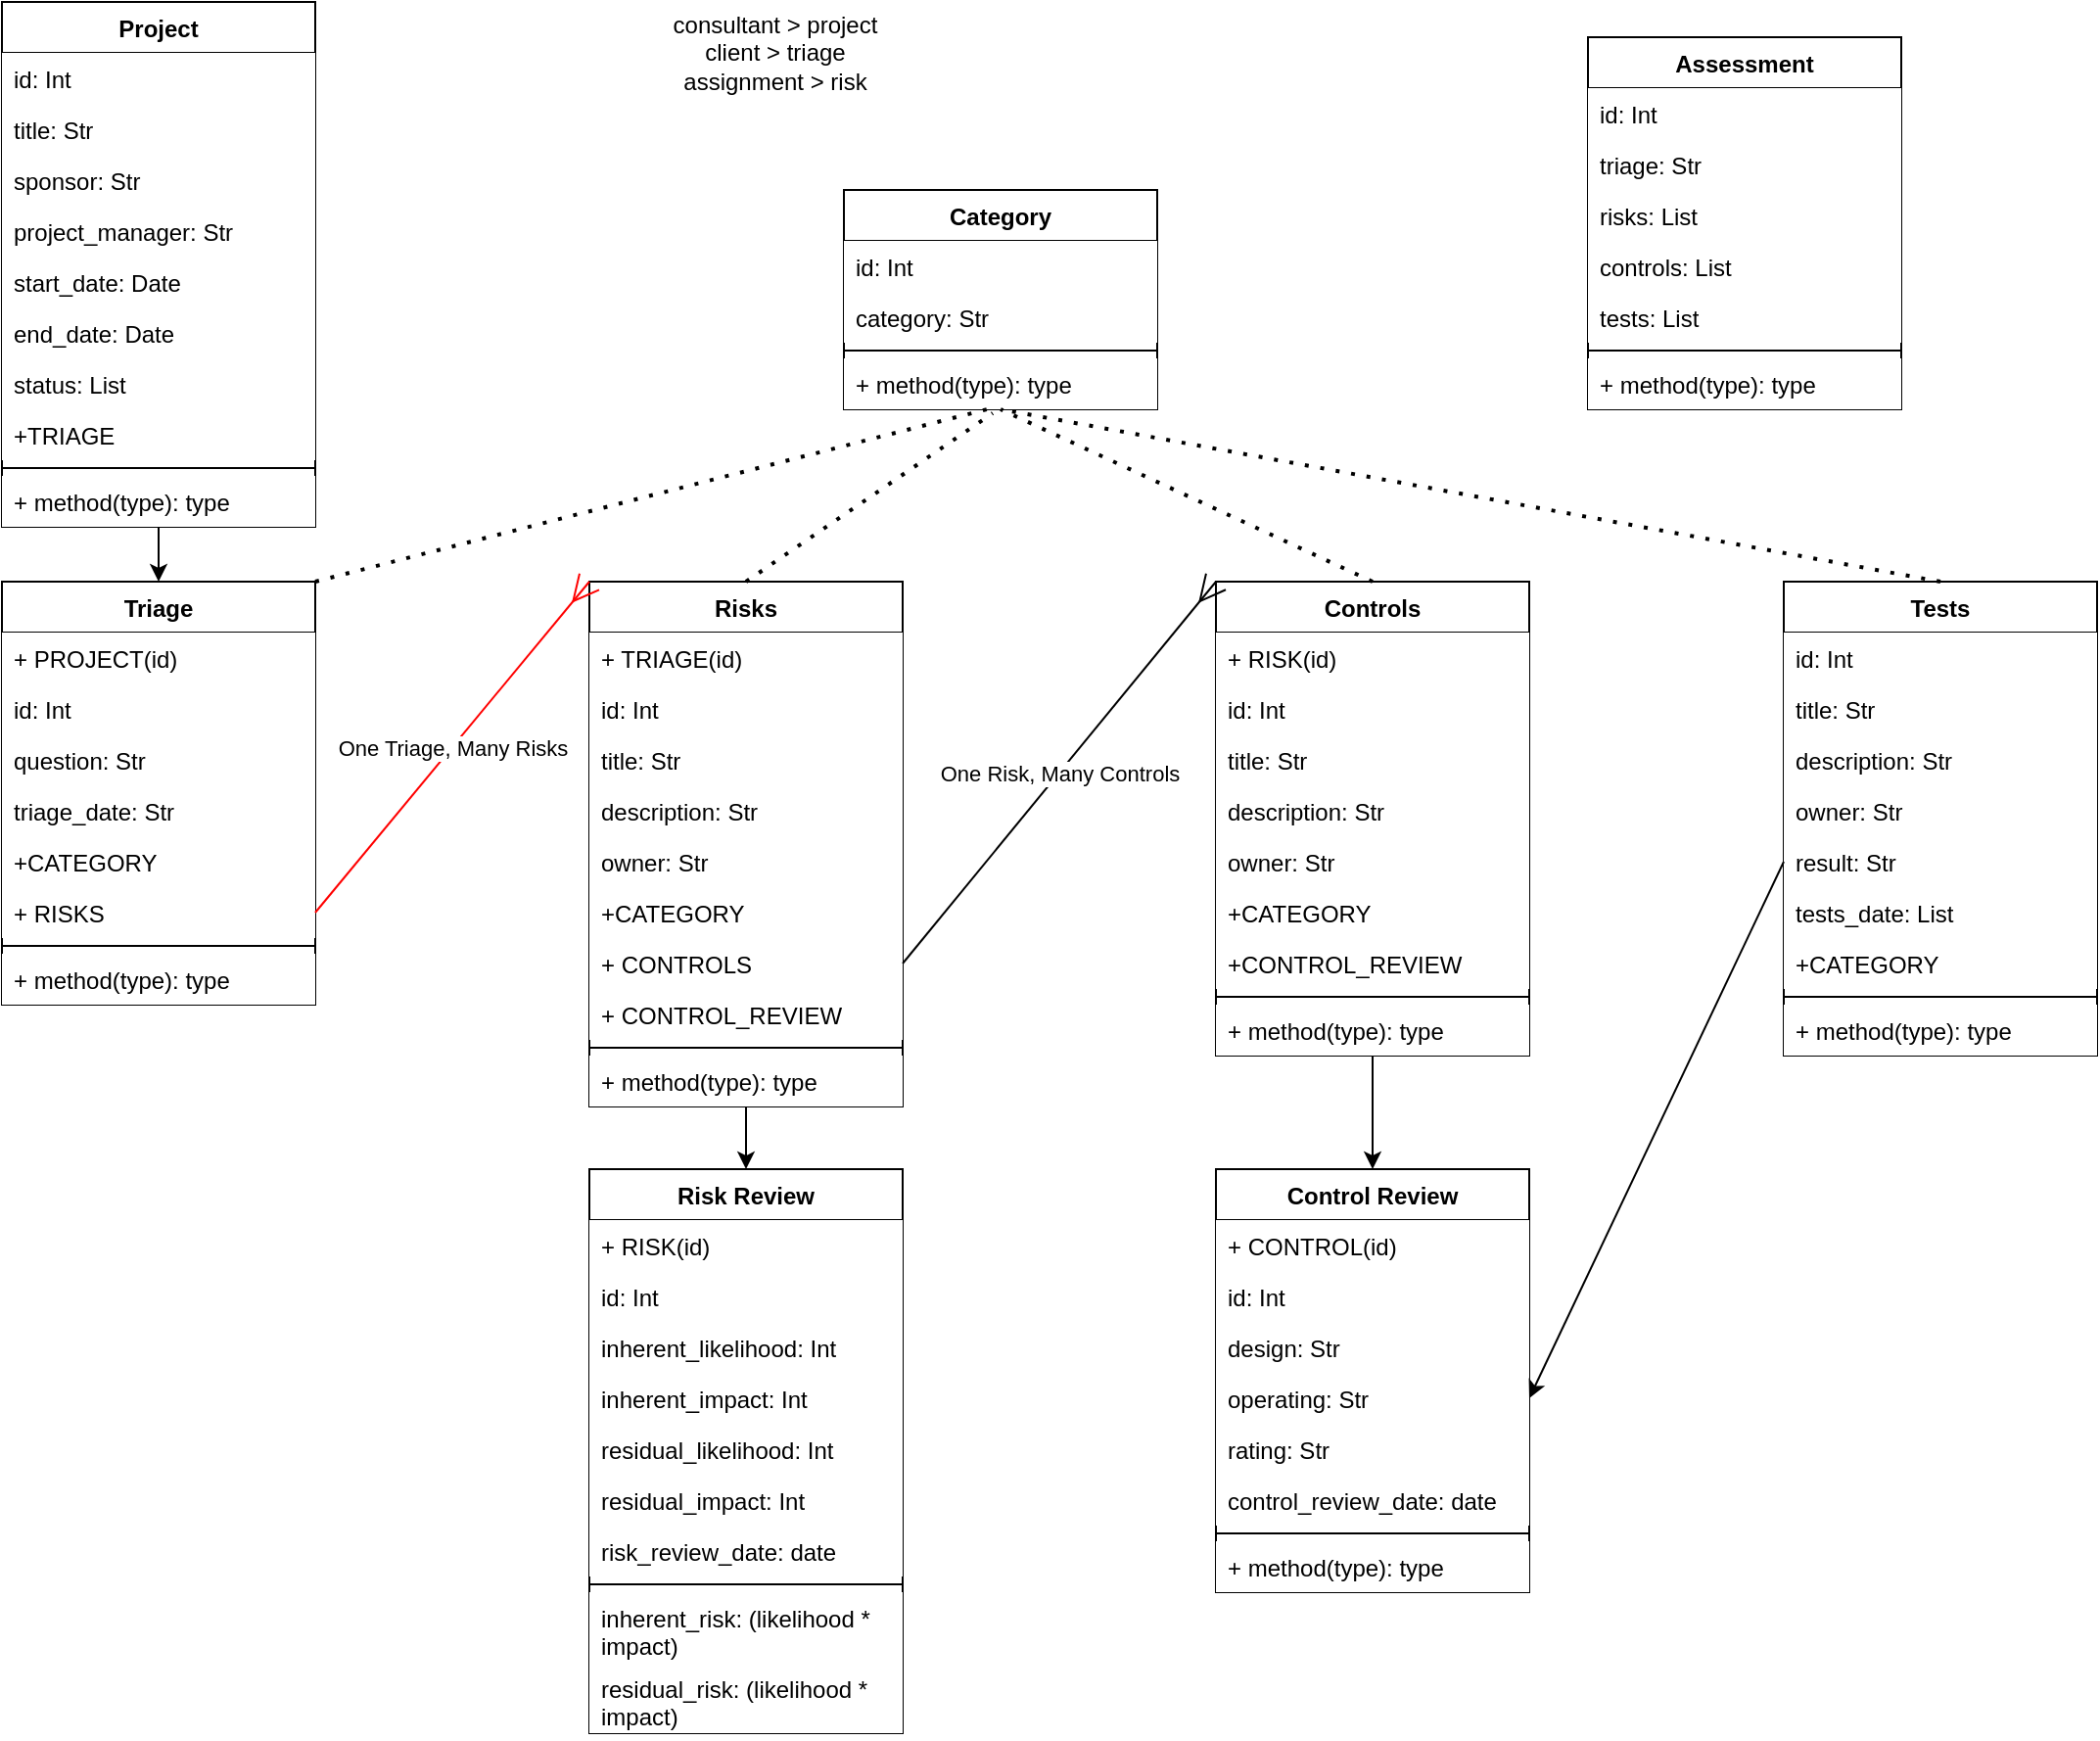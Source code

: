 <mxfile version="14.5.7" type="device" pages="2"><diagram id="C5RBs43oDa-KdzZeNtuy" name="Classes"><mxGraphModel dx="1186" dy="589" grid="1" gridSize="10" guides="1" tooltips="1" connect="1" arrows="1" fold="1" page="1" pageScale="1" pageWidth="1654" pageHeight="1169" math="0" shadow="0"><root><mxCell id="WIyWlLk6GJQsqaUBKTNV-0"/><mxCell id="WIyWlLk6GJQsqaUBKTNV-1" parent="WIyWlLk6GJQsqaUBKTNV-0"/><mxCell id="IMamiha-VzZ4rzKciXPB-0" value="Project" style="swimlane;fontStyle=1;align=center;verticalAlign=top;childLayout=stackLayout;horizontal=1;startSize=26;horizontalStack=0;resizeParent=1;resizeParentMax=0;resizeLast=0;collapsible=1;marginBottom=0;fillColor=#FFFFFF;" parent="WIyWlLk6GJQsqaUBKTNV-1" vertex="1"><mxGeometry x="60" y="24" width="160" height="268" as="geometry"/></mxCell><mxCell id="IMamiha-VzZ4rzKciXPB-31" value="id: Int" style="text;strokeColor=none;fillColor=#FFFFFF;align=left;verticalAlign=top;spacingLeft=4;spacingRight=4;overflow=hidden;rotatable=0;points=[[0,0.5],[1,0.5]];portConstraint=eastwest;" parent="IMamiha-VzZ4rzKciXPB-0" vertex="1"><mxGeometry y="26" width="160" height="26" as="geometry"/></mxCell><mxCell id="IMamiha-VzZ4rzKciXPB-1" value="title: Str" style="text;strokeColor=none;fillColor=#FFFFFF;align=left;verticalAlign=top;spacingLeft=4;spacingRight=4;overflow=hidden;rotatable=0;points=[[0,0.5],[1,0.5]];portConstraint=eastwest;" parent="IMamiha-VzZ4rzKciXPB-0" vertex="1"><mxGeometry y="52" width="160" height="26" as="geometry"/></mxCell><mxCell id="IMamiha-VzZ4rzKciXPB-26" value="sponsor: Str" style="text;strokeColor=none;fillColor=#FFFFFF;align=left;verticalAlign=top;spacingLeft=4;spacingRight=4;overflow=hidden;rotatable=0;points=[[0,0.5],[1,0.5]];portConstraint=eastwest;" parent="IMamiha-VzZ4rzKciXPB-0" vertex="1"><mxGeometry y="78" width="160" height="26" as="geometry"/></mxCell><mxCell id="IMamiha-VzZ4rzKciXPB-27" value="project_manager: Str" style="text;strokeColor=none;fillColor=#FFFFFF;align=left;verticalAlign=top;spacingLeft=4;spacingRight=4;overflow=hidden;rotatable=0;points=[[0,0.5],[1,0.5]];portConstraint=eastwest;" parent="IMamiha-VzZ4rzKciXPB-0" vertex="1"><mxGeometry y="104" width="160" height="26" as="geometry"/></mxCell><mxCell id="IMamiha-VzZ4rzKciXPB-28" value="start_date: Date" style="text;strokeColor=none;fillColor=#FFFFFF;align=left;verticalAlign=top;spacingLeft=4;spacingRight=4;overflow=hidden;rotatable=0;points=[[0,0.5],[1,0.5]];portConstraint=eastwest;" parent="IMamiha-VzZ4rzKciXPB-0" vertex="1"><mxGeometry y="130" width="160" height="26" as="geometry"/></mxCell><mxCell id="IMamiha-VzZ4rzKciXPB-29" value="end_date: Date" style="text;strokeColor=none;fillColor=#FFFFFF;align=left;verticalAlign=top;spacingLeft=4;spacingRight=4;overflow=hidden;rotatable=0;points=[[0,0.5],[1,0.5]];portConstraint=eastwest;" parent="IMamiha-VzZ4rzKciXPB-0" vertex="1"><mxGeometry y="156" width="160" height="26" as="geometry"/></mxCell><mxCell id="IMamiha-VzZ4rzKciXPB-30" value="status: List" style="text;strokeColor=none;fillColor=#FFFFFF;align=left;verticalAlign=top;spacingLeft=4;spacingRight=4;overflow=hidden;rotatable=0;points=[[0,0.5],[1,0.5]];portConstraint=eastwest;" parent="IMamiha-VzZ4rzKciXPB-0" vertex="1"><mxGeometry y="182" width="160" height="26" as="geometry"/></mxCell><mxCell id="5Fct_YjayGsSTWHa71WI-14" value="+TRIAGE" style="text;strokeColor=none;fillColor=#FFFFFF;align=left;verticalAlign=top;spacingLeft=4;spacingRight=4;overflow=hidden;rotatable=0;points=[[0,0.5],[1,0.5]];portConstraint=eastwest;" parent="IMamiha-VzZ4rzKciXPB-0" vertex="1"><mxGeometry y="208" width="160" height="26" as="geometry"/></mxCell><mxCell id="IMamiha-VzZ4rzKciXPB-2" value="" style="line;strokeWidth=1;fillColor=#FFFFFF;align=left;verticalAlign=middle;spacingTop=-1;spacingLeft=3;spacingRight=3;rotatable=0;labelPosition=right;points=[];portConstraint=eastwest;" parent="IMamiha-VzZ4rzKciXPB-0" vertex="1"><mxGeometry y="234" width="160" height="8" as="geometry"/></mxCell><mxCell id="IMamiha-VzZ4rzKciXPB-3" value="+ method(type): type" style="text;strokeColor=none;fillColor=#FFFFFF;align=left;verticalAlign=top;spacingLeft=4;spacingRight=4;overflow=hidden;rotatable=0;points=[[0,0.5],[1,0.5]];portConstraint=eastwest;" parent="IMamiha-VzZ4rzKciXPB-0" vertex="1"><mxGeometry y="242" width="160" height="26" as="geometry"/></mxCell><mxCell id="IMamiha-VzZ4rzKciXPB-4" value="Assessment" style="swimlane;fontStyle=1;align=center;verticalAlign=top;childLayout=stackLayout;horizontal=1;startSize=26;horizontalStack=0;resizeParent=1;resizeParentMax=0;resizeLast=0;collapsible=1;marginBottom=0;fillColor=#FFFFFF;" parent="WIyWlLk6GJQsqaUBKTNV-1" vertex="1"><mxGeometry x="870" y="42" width="160" height="190" as="geometry"/></mxCell><mxCell id="IMamiha-VzZ4rzKciXPB-32" value="id: Int" style="text;strokeColor=none;fillColor=#FFFFFF;align=left;verticalAlign=top;spacingLeft=4;spacingRight=4;overflow=hidden;rotatable=0;points=[[0,0.5],[1,0.5]];portConstraint=eastwest;" parent="IMamiha-VzZ4rzKciXPB-4" vertex="1"><mxGeometry y="26" width="160" height="26" as="geometry"/></mxCell><mxCell id="IMamiha-VzZ4rzKciXPB-5" value="triage: Str" style="text;strokeColor=none;fillColor=#FFFFFF;align=left;verticalAlign=top;spacingLeft=4;spacingRight=4;overflow=hidden;rotatable=0;points=[[0,0.5],[1,0.5]];portConstraint=eastwest;" parent="IMamiha-VzZ4rzKciXPB-4" vertex="1"><mxGeometry y="52" width="160" height="26" as="geometry"/></mxCell><mxCell id="IMamiha-VzZ4rzKciXPB-24" value="risks: List" style="text;strokeColor=none;fillColor=#FFFFFF;align=left;verticalAlign=top;spacingLeft=4;spacingRight=4;overflow=hidden;rotatable=0;points=[[0,0.5],[1,0.5]];portConstraint=eastwest;" parent="IMamiha-VzZ4rzKciXPB-4" vertex="1"><mxGeometry y="78" width="160" height="26" as="geometry"/></mxCell><mxCell id="IMamiha-VzZ4rzKciXPB-37" value="controls: List" style="text;strokeColor=none;fillColor=#FFFFFF;align=left;verticalAlign=top;spacingLeft=4;spacingRight=4;overflow=hidden;rotatable=0;points=[[0,0.5],[1,0.5]];portConstraint=eastwest;" parent="IMamiha-VzZ4rzKciXPB-4" vertex="1"><mxGeometry y="104" width="160" height="26" as="geometry"/></mxCell><mxCell id="IMamiha-VzZ4rzKciXPB-109" value="tests: List" style="text;strokeColor=none;fillColor=#FFFFFF;align=left;verticalAlign=top;spacingLeft=4;spacingRight=4;overflow=hidden;rotatable=0;points=[[0,0.5],[1,0.5]];portConstraint=eastwest;" parent="IMamiha-VzZ4rzKciXPB-4" vertex="1"><mxGeometry y="130" width="160" height="26" as="geometry"/></mxCell><mxCell id="IMamiha-VzZ4rzKciXPB-6" value="" style="line;strokeWidth=1;fillColor=#FFFFFF;align=left;verticalAlign=middle;spacingTop=-1;spacingLeft=3;spacingRight=3;rotatable=0;labelPosition=right;points=[];portConstraint=eastwest;" parent="IMamiha-VzZ4rzKciXPB-4" vertex="1"><mxGeometry y="156" width="160" height="8" as="geometry"/></mxCell><mxCell id="IMamiha-VzZ4rzKciXPB-7" value="+ method(type): type" style="text;strokeColor=none;fillColor=#FFFFFF;align=left;verticalAlign=top;spacingLeft=4;spacingRight=4;overflow=hidden;rotatable=0;points=[[0,0.5],[1,0.5]];portConstraint=eastwest;" parent="IMamiha-VzZ4rzKciXPB-4" vertex="1"><mxGeometry y="164" width="160" height="26" as="geometry"/></mxCell><mxCell id="IMamiha-VzZ4rzKciXPB-8" value="Triage" style="swimlane;fontStyle=1;align=center;verticalAlign=top;childLayout=stackLayout;horizontal=1;startSize=26;horizontalStack=0;resizeParent=1;resizeParentMax=0;resizeLast=0;collapsible=1;marginBottom=0;fillColor=#FFFFFF;" parent="WIyWlLk6GJQsqaUBKTNV-1" vertex="1"><mxGeometry x="60" y="320" width="160" height="216" as="geometry"/></mxCell><mxCell id="C5eITIQwD7gQkK5CdGFI-9" value="+ PROJECT(id)" style="text;strokeColor=none;fillColor=#FFFFFF;align=left;verticalAlign=top;spacingLeft=4;spacingRight=4;overflow=hidden;rotatable=0;points=[[0,0.5],[1,0.5]];portConstraint=eastwest;" parent="IMamiha-VzZ4rzKciXPB-8" vertex="1"><mxGeometry y="26" width="160" height="26" as="geometry"/></mxCell><mxCell id="IMamiha-VzZ4rzKciXPB-33" value="id: Int" style="text;strokeColor=none;fillColor=#FFFFFF;align=left;verticalAlign=top;spacingLeft=4;spacingRight=4;overflow=hidden;rotatable=0;points=[[0,0.5],[1,0.5]];portConstraint=eastwest;" parent="IMamiha-VzZ4rzKciXPB-8" vertex="1"><mxGeometry y="52" width="160" height="26" as="geometry"/></mxCell><mxCell id="IMamiha-VzZ4rzKciXPB-9" value="question: Str" style="text;strokeColor=none;fillColor=#FFFFFF;align=left;verticalAlign=top;spacingLeft=4;spacingRight=4;overflow=hidden;rotatable=0;points=[[0,0.5],[1,0.5]];portConstraint=eastwest;" parent="IMamiha-VzZ4rzKciXPB-8" vertex="1"><mxGeometry y="78" width="160" height="26" as="geometry"/></mxCell><mxCell id="IMamiha-VzZ4rzKciXPB-106" value="triage_date: Str" style="text;strokeColor=none;fillColor=#FFFFFF;align=left;verticalAlign=top;spacingLeft=4;spacingRight=4;overflow=hidden;rotatable=0;points=[[0,0.5],[1,0.5]];portConstraint=eastwest;" parent="IMamiha-VzZ4rzKciXPB-8" vertex="1"><mxGeometry y="104" width="160" height="26" as="geometry"/></mxCell><mxCell id="IMamiha-VzZ4rzKciXPB-38" value="+CATEGORY" style="text;strokeColor=none;fillColor=#FFFFFF;align=left;verticalAlign=top;spacingLeft=4;spacingRight=4;overflow=hidden;rotatable=0;points=[[0,0.5],[1,0.5]];portConstraint=eastwest;" parent="IMamiha-VzZ4rzKciXPB-8" vertex="1"><mxGeometry y="130" width="160" height="26" as="geometry"/></mxCell><mxCell id="C5eITIQwD7gQkK5CdGFI-5" value="+ RISKS" style="text;strokeColor=none;fillColor=#FFFFFF;align=left;verticalAlign=top;spacingLeft=4;spacingRight=4;overflow=hidden;rotatable=0;points=[[0,0.5],[1,0.5]];portConstraint=eastwest;" parent="IMamiha-VzZ4rzKciXPB-8" vertex="1"><mxGeometry y="156" width="160" height="26" as="geometry"/></mxCell><mxCell id="IMamiha-VzZ4rzKciXPB-10" value="" style="line;strokeWidth=1;fillColor=#FFFFFF;align=left;verticalAlign=middle;spacingTop=-1;spacingLeft=3;spacingRight=3;rotatable=0;labelPosition=right;points=[];portConstraint=eastwest;" parent="IMamiha-VzZ4rzKciXPB-8" vertex="1"><mxGeometry y="182" width="160" height="8" as="geometry"/></mxCell><mxCell id="IMamiha-VzZ4rzKciXPB-11" value="+ method(type): type" style="text;strokeColor=none;fillColor=#FFFFFF;align=left;verticalAlign=top;spacingLeft=4;spacingRight=4;overflow=hidden;rotatable=0;points=[[0,0.5],[1,0.5]];portConstraint=eastwest;" parent="IMamiha-VzZ4rzKciXPB-8" vertex="1"><mxGeometry y="190" width="160" height="26" as="geometry"/></mxCell><mxCell id="IMamiha-VzZ4rzKciXPB-12" value="Risks" style="swimlane;fontStyle=1;align=center;verticalAlign=top;childLayout=stackLayout;horizontal=1;startSize=26;horizontalStack=0;resizeParent=1;resizeParentMax=0;resizeLast=0;collapsible=1;marginBottom=0;fillColor=#FFFFFF;" parent="WIyWlLk6GJQsqaUBKTNV-1" vertex="1"><mxGeometry x="360" y="320" width="160" height="268" as="geometry"/></mxCell><mxCell id="5Fct_YjayGsSTWHa71WI-26" value="+ TRIAGE(id)" style="text;strokeColor=none;fillColor=#FFFFFF;align=left;verticalAlign=top;spacingLeft=4;spacingRight=4;overflow=hidden;rotatable=0;points=[[0,0.5],[1,0.5]];portConstraint=eastwest;" parent="IMamiha-VzZ4rzKciXPB-12" vertex="1"><mxGeometry y="26" width="160" height="26" as="geometry"/></mxCell><mxCell id="IMamiha-VzZ4rzKciXPB-34" value="id: Int" style="text;strokeColor=none;fillColor=#FFFFFF;align=left;verticalAlign=top;spacingLeft=4;spacingRight=4;overflow=hidden;rotatable=0;points=[[0,0.5],[1,0.5]];portConstraint=eastwest;" parent="IMamiha-VzZ4rzKciXPB-12" vertex="1"><mxGeometry y="52" width="160" height="26" as="geometry"/></mxCell><mxCell id="IMamiha-VzZ4rzKciXPB-49" value="title: Str" style="text;strokeColor=none;fillColor=#FFFFFF;align=left;verticalAlign=top;spacingLeft=4;spacingRight=4;overflow=hidden;rotatable=0;points=[[0,0.5],[1,0.5]];portConstraint=eastwest;" parent="IMamiha-VzZ4rzKciXPB-12" vertex="1"><mxGeometry y="78" width="160" height="26" as="geometry"/></mxCell><mxCell id="IMamiha-VzZ4rzKciXPB-45" value="description: Str" style="text;strokeColor=none;fillColor=#FFFFFF;align=left;verticalAlign=top;spacingLeft=4;spacingRight=4;overflow=hidden;rotatable=0;points=[[0,0.5],[1,0.5]];portConstraint=eastwest;" parent="IMamiha-VzZ4rzKciXPB-12" vertex="1"><mxGeometry y="104" width="160" height="26" as="geometry"/></mxCell><mxCell id="IMamiha-VzZ4rzKciXPB-48" value="owner: Str" style="text;strokeColor=none;fillColor=#FFFFFF;align=left;verticalAlign=top;spacingLeft=4;spacingRight=4;overflow=hidden;rotatable=0;points=[[0,0.5],[1,0.5]];portConstraint=eastwest;" parent="IMamiha-VzZ4rzKciXPB-12" vertex="1"><mxGeometry y="130" width="160" height="26" as="geometry"/></mxCell><mxCell id="5Fct_YjayGsSTWHa71WI-15" value="+CATEGORY" style="text;strokeColor=none;fillColor=#FFFFFF;align=left;verticalAlign=top;spacingLeft=4;spacingRight=4;overflow=hidden;rotatable=0;points=[[0,0.5],[1,0.5]];portConstraint=eastwest;" parent="IMamiha-VzZ4rzKciXPB-12" vertex="1"><mxGeometry y="156" width="160" height="26" as="geometry"/></mxCell><mxCell id="C5eITIQwD7gQkK5CdGFI-6" value="+ CONTROLS" style="text;strokeColor=none;fillColor=#FFFFFF;align=left;verticalAlign=top;spacingLeft=4;spacingRight=4;overflow=hidden;rotatable=0;points=[[0,0.5],[1,0.5]];portConstraint=eastwest;" parent="IMamiha-VzZ4rzKciXPB-12" vertex="1"><mxGeometry y="182" width="160" height="26" as="geometry"/></mxCell><mxCell id="5Fct_YjayGsSTWHa71WI-20" value="+ CONTROL_REVIEW" style="text;strokeColor=none;fillColor=#FFFFFF;align=left;verticalAlign=top;spacingLeft=4;spacingRight=4;overflow=hidden;rotatable=0;points=[[0,0.5],[1,0.5]];portConstraint=eastwest;" parent="IMamiha-VzZ4rzKciXPB-12" vertex="1"><mxGeometry y="208" width="160" height="26" as="geometry"/></mxCell><mxCell id="IMamiha-VzZ4rzKciXPB-14" value="" style="line;strokeWidth=1;fillColor=#FFFFFF;align=left;verticalAlign=middle;spacingTop=-1;spacingLeft=3;spacingRight=3;rotatable=0;labelPosition=right;points=[];portConstraint=eastwest;" parent="IMamiha-VzZ4rzKciXPB-12" vertex="1"><mxGeometry y="234" width="160" height="8" as="geometry"/></mxCell><mxCell id="IMamiha-VzZ4rzKciXPB-15" value="+ method(type): type" style="text;strokeColor=none;fillColor=#FFFFFF;align=left;verticalAlign=top;spacingLeft=4;spacingRight=4;overflow=hidden;rotatable=0;points=[[0,0.5],[1,0.5]];portConstraint=eastwest;" parent="IMamiha-VzZ4rzKciXPB-12" vertex="1"><mxGeometry y="242" width="160" height="26" as="geometry"/></mxCell><mxCell id="IMamiha-VzZ4rzKciXPB-16" value="Controls" style="swimlane;fontStyle=1;align=center;verticalAlign=top;childLayout=stackLayout;horizontal=1;startSize=26;horizontalStack=0;resizeParent=1;resizeParentMax=0;resizeLast=0;collapsible=1;marginBottom=0;fillColor=#FFFFFF;" parent="WIyWlLk6GJQsqaUBKTNV-1" vertex="1"><mxGeometry x="680" y="320" width="160" height="242" as="geometry"/></mxCell><mxCell id="5Fct_YjayGsSTWHa71WI-29" value="+ RISK(id)" style="text;strokeColor=none;fillColor=#FFFFFF;align=left;verticalAlign=top;spacingLeft=4;spacingRight=4;overflow=hidden;rotatable=0;points=[[0,0.5],[1,0.5]];portConstraint=eastwest;" parent="IMamiha-VzZ4rzKciXPB-16" vertex="1"><mxGeometry y="26" width="160" height="26" as="geometry"/></mxCell><mxCell id="IMamiha-VzZ4rzKciXPB-35" value="id: Int" style="text;strokeColor=none;fillColor=#FFFFFF;align=left;verticalAlign=top;spacingLeft=4;spacingRight=4;overflow=hidden;rotatable=0;points=[[0,0.5],[1,0.5]];portConstraint=eastwest;" parent="IMamiha-VzZ4rzKciXPB-16" vertex="1"><mxGeometry y="52" width="160" height="26" as="geometry"/></mxCell><mxCell id="IMamiha-VzZ4rzKciXPB-17" value="title: Str" style="text;strokeColor=none;fillColor=#FFFFFF;align=left;verticalAlign=top;spacingLeft=4;spacingRight=4;overflow=hidden;rotatable=0;points=[[0,0.5],[1,0.5]];portConstraint=eastwest;" parent="IMamiha-VzZ4rzKciXPB-16" vertex="1"><mxGeometry y="78" width="160" height="26" as="geometry"/></mxCell><mxCell id="IMamiha-VzZ4rzKciXPB-70" value="description: Str" style="text;strokeColor=none;fillColor=#FFFFFF;align=left;verticalAlign=top;spacingLeft=4;spacingRight=4;overflow=hidden;rotatable=0;points=[[0,0.5],[1,0.5]];portConstraint=eastwest;" parent="IMamiha-VzZ4rzKciXPB-16" vertex="1"><mxGeometry y="104" width="160" height="26" as="geometry"/></mxCell><mxCell id="IMamiha-VzZ4rzKciXPB-78" value="owner: Str" style="text;strokeColor=none;fillColor=#FFFFFF;align=left;verticalAlign=top;spacingLeft=4;spacingRight=4;overflow=hidden;rotatable=0;points=[[0,0.5],[1,0.5]];portConstraint=eastwest;" parent="IMamiha-VzZ4rzKciXPB-16" vertex="1"><mxGeometry y="130" width="160" height="26" as="geometry"/></mxCell><mxCell id="5Fct_YjayGsSTWHa71WI-16" value="+CATEGORY" style="text;strokeColor=none;fillColor=#FFFFFF;align=left;verticalAlign=top;spacingLeft=4;spacingRight=4;overflow=hidden;rotatable=0;points=[[0,0.5],[1,0.5]];portConstraint=eastwest;" parent="IMamiha-VzZ4rzKciXPB-16" vertex="1"><mxGeometry y="156" width="160" height="26" as="geometry"/></mxCell><mxCell id="5Fct_YjayGsSTWHa71WI-19" value="+CONTROL_REVIEW" style="text;strokeColor=none;fillColor=#FFFFFF;align=left;verticalAlign=top;spacingLeft=4;spacingRight=4;overflow=hidden;rotatable=0;points=[[0,0.5],[1,0.5]];portConstraint=eastwest;" parent="IMamiha-VzZ4rzKciXPB-16" vertex="1"><mxGeometry y="182" width="160" height="26" as="geometry"/></mxCell><mxCell id="IMamiha-VzZ4rzKciXPB-18" value="" style="line;strokeWidth=1;fillColor=#FFFFFF;align=left;verticalAlign=middle;spacingTop=-1;spacingLeft=3;spacingRight=3;rotatable=0;labelPosition=right;points=[];portConstraint=eastwest;" parent="IMamiha-VzZ4rzKciXPB-16" vertex="1"><mxGeometry y="208" width="160" height="8" as="geometry"/></mxCell><mxCell id="IMamiha-VzZ4rzKciXPB-19" value="+ method(type): type" style="text;strokeColor=none;fillColor=#FFFFFF;align=left;verticalAlign=top;spacingLeft=4;spacingRight=4;overflow=hidden;rotatable=0;points=[[0,0.5],[1,0.5]];portConstraint=eastwest;" parent="IMamiha-VzZ4rzKciXPB-16" vertex="1"><mxGeometry y="216" width="160" height="26" as="geometry"/></mxCell><mxCell id="IMamiha-VzZ4rzKciXPB-20" value="Tests" style="swimlane;fontStyle=1;align=center;verticalAlign=top;childLayout=stackLayout;horizontal=1;startSize=26;horizontalStack=0;resizeParent=1;resizeParentMax=0;resizeLast=0;collapsible=1;marginBottom=0;fillColor=#FFFFFF;" parent="WIyWlLk6GJQsqaUBKTNV-1" vertex="1"><mxGeometry x="970" y="320" width="160" height="242" as="geometry"/></mxCell><mxCell id="IMamiha-VzZ4rzKciXPB-36" value="id: Int" style="text;strokeColor=none;fillColor=#FFFFFF;align=left;verticalAlign=top;spacingLeft=4;spacingRight=4;overflow=hidden;rotatable=0;points=[[0,0.5],[1,0.5]];portConstraint=eastwest;" parent="IMamiha-VzZ4rzKciXPB-20" vertex="1"><mxGeometry y="26" width="160" height="26" as="geometry"/></mxCell><mxCell id="IMamiha-VzZ4rzKciXPB-21" value="title: Str" style="text;strokeColor=none;fillColor=#FFFFFF;align=left;verticalAlign=top;spacingLeft=4;spacingRight=4;overflow=hidden;rotatable=0;points=[[0,0.5],[1,0.5]];portConstraint=eastwest;" parent="IMamiha-VzZ4rzKciXPB-20" vertex="1"><mxGeometry y="52" width="160" height="26" as="geometry"/></mxCell><mxCell id="IMamiha-VzZ4rzKciXPB-90" value="description: Str" style="text;strokeColor=none;fillColor=#FFFFFF;align=left;verticalAlign=top;spacingLeft=4;spacingRight=4;overflow=hidden;rotatable=0;points=[[0,0.5],[1,0.5]];portConstraint=eastwest;" parent="IMamiha-VzZ4rzKciXPB-20" vertex="1"><mxGeometry y="78" width="160" height="26" as="geometry"/></mxCell><mxCell id="IMamiha-VzZ4rzKciXPB-93" value="owner: Str" style="text;strokeColor=none;fillColor=#FFFFFF;align=left;verticalAlign=top;spacingLeft=4;spacingRight=4;overflow=hidden;rotatable=0;points=[[0,0.5],[1,0.5]];portConstraint=eastwest;" parent="IMamiha-VzZ4rzKciXPB-20" vertex="1"><mxGeometry y="104" width="160" height="26" as="geometry"/></mxCell><mxCell id="C5eITIQwD7gQkK5CdGFI-3" value="result: Str" style="text;strokeColor=none;fillColor=#FFFFFF;align=left;verticalAlign=top;spacingLeft=4;spacingRight=4;overflow=hidden;rotatable=0;points=[[0,0.5],[1,0.5]];portConstraint=eastwest;" parent="IMamiha-VzZ4rzKciXPB-20" vertex="1"><mxGeometry y="130" width="160" height="26" as="geometry"/></mxCell><mxCell id="IMamiha-VzZ4rzKciXPB-25" value="tests_date: List" style="text;strokeColor=none;fillColor=#FFFFFF;align=left;verticalAlign=top;spacingLeft=4;spacingRight=4;overflow=hidden;rotatable=0;points=[[0,0.5],[1,0.5]];portConstraint=eastwest;" parent="IMamiha-VzZ4rzKciXPB-20" vertex="1"><mxGeometry y="156" width="160" height="26" as="geometry"/></mxCell><mxCell id="5Fct_YjayGsSTWHa71WI-17" value="+CATEGORY" style="text;strokeColor=none;fillColor=#FFFFFF;align=left;verticalAlign=top;spacingLeft=4;spacingRight=4;overflow=hidden;rotatable=0;points=[[0,0.5],[1,0.5]];portConstraint=eastwest;" parent="IMamiha-VzZ4rzKciXPB-20" vertex="1"><mxGeometry y="182" width="160" height="26" as="geometry"/></mxCell><mxCell id="IMamiha-VzZ4rzKciXPB-22" value="" style="line;strokeWidth=1;fillColor=#FFFFFF;align=left;verticalAlign=middle;spacingTop=-1;spacingLeft=3;spacingRight=3;rotatable=0;labelPosition=right;points=[];portConstraint=eastwest;" parent="IMamiha-VzZ4rzKciXPB-20" vertex="1"><mxGeometry y="208" width="160" height="8" as="geometry"/></mxCell><mxCell id="IMamiha-VzZ4rzKciXPB-23" value="+ method(type): type" style="text;strokeColor=none;fillColor=#FFFFFF;align=left;verticalAlign=top;spacingLeft=4;spacingRight=4;overflow=hidden;rotatable=0;points=[[0,0.5],[1,0.5]];portConstraint=eastwest;" parent="IMamiha-VzZ4rzKciXPB-20" vertex="1"><mxGeometry y="216" width="160" height="26" as="geometry"/></mxCell><mxCell id="IMamiha-VzZ4rzKciXPB-59" value="Risk Review" style="swimlane;fontStyle=1;align=center;verticalAlign=top;childLayout=stackLayout;horizontal=1;startSize=26;horizontalStack=0;resizeParent=1;resizeParentMax=0;resizeLast=0;collapsible=1;marginBottom=0;fillColor=#FFFFFF;" parent="WIyWlLk6GJQsqaUBKTNV-1" vertex="1"><mxGeometry x="360" y="620" width="160" height="288" as="geometry"/></mxCell><mxCell id="5Fct_YjayGsSTWHa71WI-27" value="+ RISK(id)" style="text;strokeColor=none;fillColor=#FFFFFF;align=left;verticalAlign=top;spacingLeft=4;spacingRight=4;overflow=hidden;rotatable=0;points=[[0,0.5],[1,0.5]];portConstraint=eastwest;" parent="IMamiha-VzZ4rzKciXPB-59" vertex="1"><mxGeometry y="26" width="160" height="26" as="geometry"/></mxCell><mxCell id="IMamiha-VzZ4rzKciXPB-60" value="id: Int" style="text;strokeColor=none;fillColor=#FFFFFF;align=left;verticalAlign=top;spacingLeft=4;spacingRight=4;overflow=hidden;rotatable=0;points=[[0,0.5],[1,0.5]];portConstraint=eastwest;" parent="IMamiha-VzZ4rzKciXPB-59" vertex="1"><mxGeometry y="52" width="160" height="26" as="geometry"/></mxCell><mxCell id="IMamiha-VzZ4rzKciXPB-61" value="inherent_likelihood: Int" style="text;strokeColor=none;fillColor=#FFFFFF;align=left;verticalAlign=top;spacingLeft=4;spacingRight=4;overflow=hidden;rotatable=0;points=[[0,0.5],[1,0.5]];portConstraint=eastwest;" parent="IMamiha-VzZ4rzKciXPB-59" vertex="1"><mxGeometry y="78" width="160" height="26" as="geometry"/></mxCell><mxCell id="IMamiha-VzZ4rzKciXPB-65" value="inherent_impact: Int" style="text;strokeColor=none;fillColor=#FFFFFF;align=left;verticalAlign=top;spacingLeft=4;spacingRight=4;overflow=hidden;rotatable=0;points=[[0,0.5],[1,0.5]];portConstraint=eastwest;" parent="IMamiha-VzZ4rzKciXPB-59" vertex="1"><mxGeometry y="104" width="160" height="26" as="geometry"/></mxCell><mxCell id="IMamiha-VzZ4rzKciXPB-66" value="residual_likelihood: Int" style="text;strokeColor=none;fillColor=#FFFFFF;align=left;verticalAlign=top;spacingLeft=4;spacingRight=4;overflow=hidden;rotatable=0;points=[[0,0.5],[1,0.5]];portConstraint=eastwest;" parent="IMamiha-VzZ4rzKciXPB-59" vertex="1"><mxGeometry y="130" width="160" height="26" as="geometry"/></mxCell><mxCell id="IMamiha-VzZ4rzKciXPB-67" value="residual_impact: Int" style="text;strokeColor=none;fillColor=#FFFFFF;align=left;verticalAlign=top;spacingLeft=4;spacingRight=4;overflow=hidden;rotatable=0;points=[[0,0.5],[1,0.5]];portConstraint=eastwest;" parent="IMamiha-VzZ4rzKciXPB-59" vertex="1"><mxGeometry y="156" width="160" height="26" as="geometry"/></mxCell><mxCell id="IMamiha-VzZ4rzKciXPB-107" value="risk_review_date: date" style="text;strokeColor=none;fillColor=#FFFFFF;align=left;verticalAlign=top;spacingLeft=4;spacingRight=4;overflow=hidden;rotatable=0;points=[[0,0.5],[1,0.5]];portConstraint=eastwest;" parent="IMamiha-VzZ4rzKciXPB-59" vertex="1"><mxGeometry y="182" width="160" height="26" as="geometry"/></mxCell><mxCell id="IMamiha-VzZ4rzKciXPB-62" value="" style="line;strokeWidth=1;fillColor=#FFFFFF;align=left;verticalAlign=middle;spacingTop=-1;spacingLeft=3;spacingRight=3;rotatable=0;labelPosition=right;points=[];portConstraint=eastwest;" parent="IMamiha-VzZ4rzKciXPB-59" vertex="1"><mxGeometry y="208" width="160" height="8" as="geometry"/></mxCell><mxCell id="IMamiha-VzZ4rzKciXPB-64" value="inherent_risk: (likelihood * impact)" style="text;strokeColor=none;fillColor=#FFFFFF;align=left;verticalAlign=top;spacingLeft=4;spacingRight=4;overflow=hidden;rotatable=0;points=[[0,0.5],[1,0.5]];portConstraint=eastwest;whiteSpace=wrap;" parent="IMamiha-VzZ4rzKciXPB-59" vertex="1"><mxGeometry y="216" width="160" height="36" as="geometry"/></mxCell><mxCell id="IMamiha-VzZ4rzKciXPB-68" value="residual_risk: (likelihood * impact)" style="text;strokeColor=none;fillColor=#FFFFFF;align=left;verticalAlign=top;spacingLeft=4;spacingRight=4;overflow=hidden;rotatable=0;points=[[0,0.5],[1,0.5]];portConstraint=eastwest;whiteSpace=wrap;" parent="IMamiha-VzZ4rzKciXPB-59" vertex="1"><mxGeometry y="252" width="160" height="36" as="geometry"/></mxCell><mxCell id="IMamiha-VzZ4rzKciXPB-96" value="Control Review" style="swimlane;fontStyle=1;align=center;verticalAlign=top;childLayout=stackLayout;horizontal=1;startSize=26;horizontalStack=0;resizeParent=1;resizeParentMax=0;resizeLast=0;collapsible=1;marginBottom=0;fillColor=#FFFFFF;" parent="WIyWlLk6GJQsqaUBKTNV-1" vertex="1"><mxGeometry x="680" y="620" width="160" height="216" as="geometry"/></mxCell><mxCell id="5Fct_YjayGsSTWHa71WI-28" value="+ CONTROL(id)" style="text;strokeColor=none;fillColor=#FFFFFF;align=left;verticalAlign=top;spacingLeft=4;spacingRight=4;overflow=hidden;rotatable=0;points=[[0,0.5],[1,0.5]];portConstraint=eastwest;" parent="IMamiha-VzZ4rzKciXPB-96" vertex="1"><mxGeometry y="26" width="160" height="26" as="geometry"/></mxCell><mxCell id="IMamiha-VzZ4rzKciXPB-97" value="id: Int" style="text;strokeColor=none;fillColor=#FFFFFF;align=left;verticalAlign=top;spacingLeft=4;spacingRight=4;overflow=hidden;rotatable=0;points=[[0,0.5],[1,0.5]];portConstraint=eastwest;" parent="IMamiha-VzZ4rzKciXPB-96" vertex="1"><mxGeometry y="52" width="160" height="26" as="geometry"/></mxCell><mxCell id="IMamiha-VzZ4rzKciXPB-98" value="design: Str" style="text;strokeColor=none;fillColor=#FFFFFF;align=left;verticalAlign=top;spacingLeft=4;spacingRight=4;overflow=hidden;rotatable=0;points=[[0,0.5],[1,0.5]];portConstraint=eastwest;" parent="IMamiha-VzZ4rzKciXPB-96" vertex="1"><mxGeometry y="78" width="160" height="26" as="geometry"/></mxCell><mxCell id="IMamiha-VzZ4rzKciXPB-99" value="operating: Str" style="text;strokeColor=none;fillColor=#FFFFFF;align=left;verticalAlign=top;spacingLeft=4;spacingRight=4;overflow=hidden;rotatable=0;points=[[0,0.5],[1,0.5]];portConstraint=eastwest;" parent="IMamiha-VzZ4rzKciXPB-96" vertex="1"><mxGeometry y="104" width="160" height="26" as="geometry"/></mxCell><mxCell id="IMamiha-VzZ4rzKciXPB-100" value="rating: Str" style="text;strokeColor=none;fillColor=#FFFFFF;align=left;verticalAlign=top;spacingLeft=4;spacingRight=4;overflow=hidden;rotatable=0;points=[[0,0.5],[1,0.5]];portConstraint=eastwest;whiteSpace=wrap;" parent="IMamiha-VzZ4rzKciXPB-96" vertex="1"><mxGeometry y="130" width="160" height="26" as="geometry"/></mxCell><mxCell id="IMamiha-VzZ4rzKciXPB-108" value="control_review_date: date" style="text;strokeColor=none;fillColor=#FFFFFF;align=left;verticalAlign=top;spacingLeft=4;spacingRight=4;overflow=hidden;rotatable=0;points=[[0,0.5],[1,0.5]];portConstraint=eastwest;" parent="IMamiha-VzZ4rzKciXPB-96" vertex="1"><mxGeometry y="156" width="160" height="26" as="geometry"/></mxCell><mxCell id="IMamiha-VzZ4rzKciXPB-104" value="" style="line;strokeWidth=1;fillColor=#FFFFFF;align=left;verticalAlign=middle;spacingTop=-1;spacingLeft=3;spacingRight=3;rotatable=0;labelPosition=right;points=[];portConstraint=eastwest;" parent="IMamiha-VzZ4rzKciXPB-96" vertex="1"><mxGeometry y="182" width="160" height="8" as="geometry"/></mxCell><mxCell id="IMamiha-VzZ4rzKciXPB-105" value="+ method(type): type" style="text;strokeColor=none;fillColor=#FFFFFF;align=left;verticalAlign=top;spacingLeft=4;spacingRight=4;overflow=hidden;rotatable=0;points=[[0,0.5],[1,0.5]];portConstraint=eastwest;" parent="IMamiha-VzZ4rzKciXPB-96" vertex="1"><mxGeometry y="190" width="160" height="26" as="geometry"/></mxCell><mxCell id="C5eITIQwD7gQkK5CdGFI-0" value="" style="endArrow=classic;html=1;entryX=0.5;entryY=0;entryDx=0;entryDy=0;fillColor=#FFFFFF;" parent="WIyWlLk6GJQsqaUBKTNV-1" source="IMamiha-VzZ4rzKciXPB-12" target="IMamiha-VzZ4rzKciXPB-59" edge="1"><mxGeometry width="50" height="50" relative="1" as="geometry"><mxPoint x="410" y="305" as="sourcePoint"/><mxPoint x="550" y="548" as="targetPoint"/></mxGeometry></mxCell><mxCell id="C5eITIQwD7gQkK5CdGFI-1" value="" style="endArrow=classic;html=1;entryX=0.5;entryY=0;entryDx=0;entryDy=0;fillColor=#FFFFFF;" parent="WIyWlLk6GJQsqaUBKTNV-1" source="IMamiha-VzZ4rzKciXPB-16" target="IMamiha-VzZ4rzKciXPB-96" edge="1"><mxGeometry width="50" height="50" relative="1" as="geometry"><mxPoint x="560" y="548.889" as="sourcePoint"/><mxPoint x="860" y="600" as="targetPoint"/></mxGeometry></mxCell><mxCell id="C5eITIQwD7gQkK5CdGFI-2" value="" style="endArrow=classic;html=1;exitX=0;exitY=0.5;exitDx=0;exitDy=0;entryX=1;entryY=0.5;entryDx=0;entryDy=0;fillColor=#FFFFFF;" parent="WIyWlLk6GJQsqaUBKTNV-1" source="C5eITIQwD7gQkK5CdGFI-3" target="IMamiha-VzZ4rzKciXPB-99" edge="1"><mxGeometry width="50" height="50" relative="1" as="geometry"><mxPoint x="1070" y="720" as="sourcePoint"/><mxPoint x="940" y="740" as="targetPoint"/></mxGeometry></mxCell><mxCell id="C5eITIQwD7gQkK5CdGFI-4" value="One Risk, Many Controls" style="endArrow=ERmany;html=1;endFill=0;strokeWidth=1;endSize=11;entryX=0;entryY=0;entryDx=0;entryDy=0;fillColor=#FFFFFF;exitX=1;exitY=0.5;exitDx=0;exitDy=0;" parent="WIyWlLk6GJQsqaUBKTNV-1" source="C5eITIQwD7gQkK5CdGFI-6" target="IMamiha-VzZ4rzKciXPB-16" edge="1"><mxGeometry width="50" height="50" relative="1" as="geometry"><mxPoint x="570" y="370" as="sourcePoint"/><mxPoint x="590" y="350" as="targetPoint"/></mxGeometry></mxCell><mxCell id="C5eITIQwD7gQkK5CdGFI-7" value="One Triage, Many Risks" style="endArrow=ERmany;html=1;endFill=0;strokeWidth=1;endSize=11;exitX=1;exitY=0.5;exitDx=0;exitDy=0;entryX=0;entryY=0;entryDx=0;entryDy=0;strokeColor=#FF0000;fillColor=#FFFFFF;" parent="WIyWlLk6GJQsqaUBKTNV-1" source="C5eITIQwD7gQkK5CdGFI-5" target="IMamiha-VzZ4rzKciXPB-12" edge="1"><mxGeometry width="50" height="50" relative="1" as="geometry"><mxPoint x="310" y="290" as="sourcePoint"/><mxPoint x="510" y="516" as="targetPoint"/></mxGeometry></mxCell><mxCell id="C5eITIQwD7gQkK5CdGFI-8" value="" style="endArrow=classic;html=1;entryX=0.5;entryY=0;entryDx=0;entryDy=0;" parent="WIyWlLk6GJQsqaUBKTNV-1" source="IMamiha-VzZ4rzKciXPB-0" target="IMamiha-VzZ4rzKciXPB-8" edge="1"><mxGeometry width="50" height="50" relative="1" as="geometry"><mxPoint x="130" y="40" as="sourcePoint"/><mxPoint x="200" y="300" as="targetPoint"/></mxGeometry></mxCell><mxCell id="5Fct_YjayGsSTWHa71WI-0" value="Category" style="swimlane;fontStyle=1;align=center;verticalAlign=top;childLayout=stackLayout;horizontal=1;startSize=26;horizontalStack=0;resizeParent=1;resizeParentMax=0;resizeLast=0;collapsible=1;marginBottom=0;fillColor=#FFFFFF;" parent="WIyWlLk6GJQsqaUBKTNV-1" vertex="1"><mxGeometry x="490" y="120" width="160" height="112" as="geometry"/></mxCell><mxCell id="5Fct_YjayGsSTWHa71WI-1" value="id: Int" style="text;strokeColor=none;fillColor=#FFFFFF;align=left;verticalAlign=top;spacingLeft=4;spacingRight=4;overflow=hidden;rotatable=0;points=[[0,0.5],[1,0.5]];portConstraint=eastwest;" parent="5Fct_YjayGsSTWHa71WI-0" vertex="1"><mxGeometry y="26" width="160" height="26" as="geometry"/></mxCell><mxCell id="5Fct_YjayGsSTWHa71WI-4" value="category: Str" style="text;strokeColor=none;fillColor=#FFFFFF;align=left;verticalAlign=top;spacingLeft=4;spacingRight=4;overflow=hidden;rotatable=0;points=[[0,0.5],[1,0.5]];portConstraint=eastwest;" parent="5Fct_YjayGsSTWHa71WI-0" vertex="1"><mxGeometry y="52" width="160" height="26" as="geometry"/></mxCell><mxCell id="5Fct_YjayGsSTWHa71WI-6" value="" style="line;strokeWidth=1;fillColor=#FFFFFF;align=left;verticalAlign=middle;spacingTop=-1;spacingLeft=3;spacingRight=3;rotatable=0;labelPosition=right;points=[];portConstraint=eastwest;" parent="5Fct_YjayGsSTWHa71WI-0" vertex="1"><mxGeometry y="78" width="160" height="8" as="geometry"/></mxCell><mxCell id="5Fct_YjayGsSTWHa71WI-7" value="+ method(type): type" style="text;strokeColor=none;fillColor=#FFFFFF;align=left;verticalAlign=top;spacingLeft=4;spacingRight=4;overflow=hidden;rotatable=0;points=[[0,0.5],[1,0.5]];portConstraint=eastwest;" parent="5Fct_YjayGsSTWHa71WI-0" vertex="1"><mxGeometry y="86" width="160" height="26" as="geometry"/></mxCell><mxCell id="5Fct_YjayGsSTWHa71WI-22" value="" style="endArrow=none;dashed=1;html=1;dashPattern=1 3;strokeWidth=2;fillColor=#FFFFFF;exitX=1;exitY=0;exitDx=0;exitDy=0;entryX=0.481;entryY=0.962;entryDx=0;entryDy=0;entryPerimeter=0;" parent="WIyWlLk6GJQsqaUBKTNV-1" source="IMamiha-VzZ4rzKciXPB-8" target="5Fct_YjayGsSTWHa71WI-7" edge="1"><mxGeometry width="50" height="50" relative="1" as="geometry"><mxPoint x="700" y="410" as="sourcePoint"/><mxPoint x="750" y="360" as="targetPoint"/></mxGeometry></mxCell><mxCell id="5Fct_YjayGsSTWHa71WI-23" value="" style="endArrow=none;dashed=1;html=1;dashPattern=1 3;strokeWidth=2;fillColor=#FFFFFF;exitX=0.5;exitY=0;exitDx=0;exitDy=0;entryX=0.475;entryY=1.077;entryDx=0;entryDy=0;entryPerimeter=0;" parent="WIyWlLk6GJQsqaUBKTNV-1" source="IMamiha-VzZ4rzKciXPB-12" target="5Fct_YjayGsSTWHa71WI-7" edge="1"><mxGeometry width="50" height="50" relative="1" as="geometry"><mxPoint x="230" y="330" as="sourcePoint"/><mxPoint x="500" y="218.914" as="targetPoint"/></mxGeometry></mxCell><mxCell id="5Fct_YjayGsSTWHa71WI-24" value="" style="endArrow=none;dashed=1;html=1;dashPattern=1 3;strokeWidth=2;fillColor=#FFFFFF;exitX=0.5;exitY=0;exitDx=0;exitDy=0;entryX=0.5;entryY=1;entryDx=0;entryDy=0;" parent="WIyWlLk6GJQsqaUBKTNV-1" source="IMamiha-VzZ4rzKciXPB-16" target="5Fct_YjayGsSTWHa71WI-0" edge="1"><mxGeometry width="50" height="50" relative="1" as="geometry"><mxPoint x="450" y="330" as="sourcePoint"/><mxPoint x="529.444" y="242" as="targetPoint"/></mxGeometry></mxCell><mxCell id="5Fct_YjayGsSTWHa71WI-25" value="" style="endArrow=none;dashed=1;html=1;dashPattern=1 3;strokeWidth=2;fillColor=#FFFFFF;exitX=0.5;exitY=0;exitDx=0;exitDy=0;entryX=0.5;entryY=1;entryDx=0;entryDy=0;" parent="WIyWlLk6GJQsqaUBKTNV-1" source="IMamiha-VzZ4rzKciXPB-20" target="5Fct_YjayGsSTWHa71WI-0" edge="1"><mxGeometry width="50" height="50" relative="1" as="geometry"><mxPoint x="460" y="340" as="sourcePoint"/><mxPoint x="539.444" y="252" as="targetPoint"/></mxGeometry></mxCell><mxCell id="AfpfUuJNyLd8VFGk7i49-0" value="consultant &amp;gt; project&lt;br&gt;client &amp;gt; triage&lt;br&gt;assignment &amp;gt; risk" style="text;html=1;strokeColor=none;fillColor=none;align=center;verticalAlign=middle;whiteSpace=wrap;rounded=0;" parent="WIyWlLk6GJQsqaUBKTNV-1" vertex="1"><mxGeometry x="340" y="30" width="230" height="40" as="geometry"/></mxCell></root></mxGraphModel></diagram><diagram id="xoRQlvVis9HaZxCo3Hwa" name="Objects"><mxGraphModel dx="1148" dy="573" grid="1" gridSize="10" guides="1" tooltips="1" connect="1" arrows="1" fold="1" page="1" pageScale="1" pageWidth="1654" pageHeight="1169" math="0" shadow="0"><root><mxCell id="R5vdWYN7TX5qvqF8tmul-0"/><mxCell id="R5vdWYN7TX5qvqF8tmul-1" parent="R5vdWYN7TX5qvqF8tmul-0"/><mxCell id="GPobm0thaFCJGQ8xS-bR-0" value="q1_confidentiality: Str" style="text;strokeColor=none;fillColor=none;align=left;verticalAlign=top;spacingLeft=4;spacingRight=4;overflow=hidden;rotatable=0;points=[[0,0.5],[1,0.5]];portConstraint=eastwest;" vertex="1" parent="R5vdWYN7TX5qvqF8tmul-1"><mxGeometry x="60" y="20" width="160" height="26" as="geometry"/></mxCell><mxCell id="GPobm0thaFCJGQ8xS-bR-1" value="q2_integrity: Str" style="text;strokeColor=none;fillColor=none;align=left;verticalAlign=top;spacingLeft=4;spacingRight=4;overflow=hidden;rotatable=0;points=[[0,0.5],[1,0.5]];portConstraint=eastwest;" vertex="1" parent="R5vdWYN7TX5qvqF8tmul-1"><mxGeometry x="60" y="46" width="160" height="26" as="geometry"/></mxCell><mxCell id="GPobm0thaFCJGQ8xS-bR-2" value="q3_availability: Str" style="text;strokeColor=none;fillColor=none;align=left;verticalAlign=top;spacingLeft=4;spacingRight=4;overflow=hidden;rotatable=0;points=[[0,0.5],[1,0.5]];portConstraint=eastwest;" vertex="1" parent="R5vdWYN7TX5qvqF8tmul-1"><mxGeometry x="60" y="72" width="160" height="26" as="geometry"/></mxCell><mxCell id="GPobm0thaFCJGQ8xS-bR-3" value="q4_infrastructure: Str" style="text;strokeColor=none;fillColor=none;align=left;verticalAlign=top;spacingLeft=4;spacingRight=4;overflow=hidden;rotatable=0;points=[[0,0.5],[1,0.5]];portConstraint=eastwest;" vertex="1" parent="R5vdWYN7TX5qvqF8tmul-1"><mxGeometry x="60" y="98" width="160" height="26" as="geometry"/></mxCell><mxCell id="GPobm0thaFCJGQ8xS-bR-4" value="q5_iam: Str" style="text;strokeColor=none;fillColor=none;align=left;verticalAlign=top;spacingLeft=4;spacingRight=4;overflow=hidden;rotatable=0;points=[[0,0.5],[1,0.5]];portConstraint=eastwest;" vertex="1" parent="R5vdWYN7TX5qvqF8tmul-1"><mxGeometry x="60" y="124" width="160" height="26" as="geometry"/></mxCell><mxCell id="GPobm0thaFCJGQ8xS-bR-5" value="q6_supplier: Str" style="text;strokeColor=none;fillColor=none;align=left;verticalAlign=top;spacingLeft=4;spacingRight=4;overflow=hidden;rotatable=0;points=[[0,0.5],[1,0.5]];portConstraint=eastwest;" vertex="1" parent="R5vdWYN7TX5qvqF8tmul-1"><mxGeometry x="60" y="150" width="160" height="26" as="geometry"/></mxCell><mxCell id="GPobm0thaFCJGQ8xS-bR-6" value="q7_compliance: Str" style="text;strokeColor=none;fillColor=none;align=left;verticalAlign=top;spacingLeft=4;spacingRight=4;overflow=hidden;rotatable=0;points=[[0,0.5],[1,0.5]];portConstraint=eastwest;" vertex="1" parent="R5vdWYN7TX5qvqF8tmul-1"><mxGeometry x="60" y="176" width="160" height="26" as="geometry"/></mxCell><mxCell id="GPobm0thaFCJGQ8xS-bR-7" value="q8_data_protect: Str" style="text;strokeColor=none;fillColor=none;align=left;verticalAlign=top;spacingLeft=4;spacingRight=4;overflow=hidden;rotatable=0;points=[[0,0.5],[1,0.5]];portConstraint=eastwest;" vertex="1" parent="R5vdWYN7TX5qvqF8tmul-1"><mxGeometry x="60" y="202" width="160" height="26" as="geometry"/></mxCell></root></mxGraphModel></diagram></mxfile>